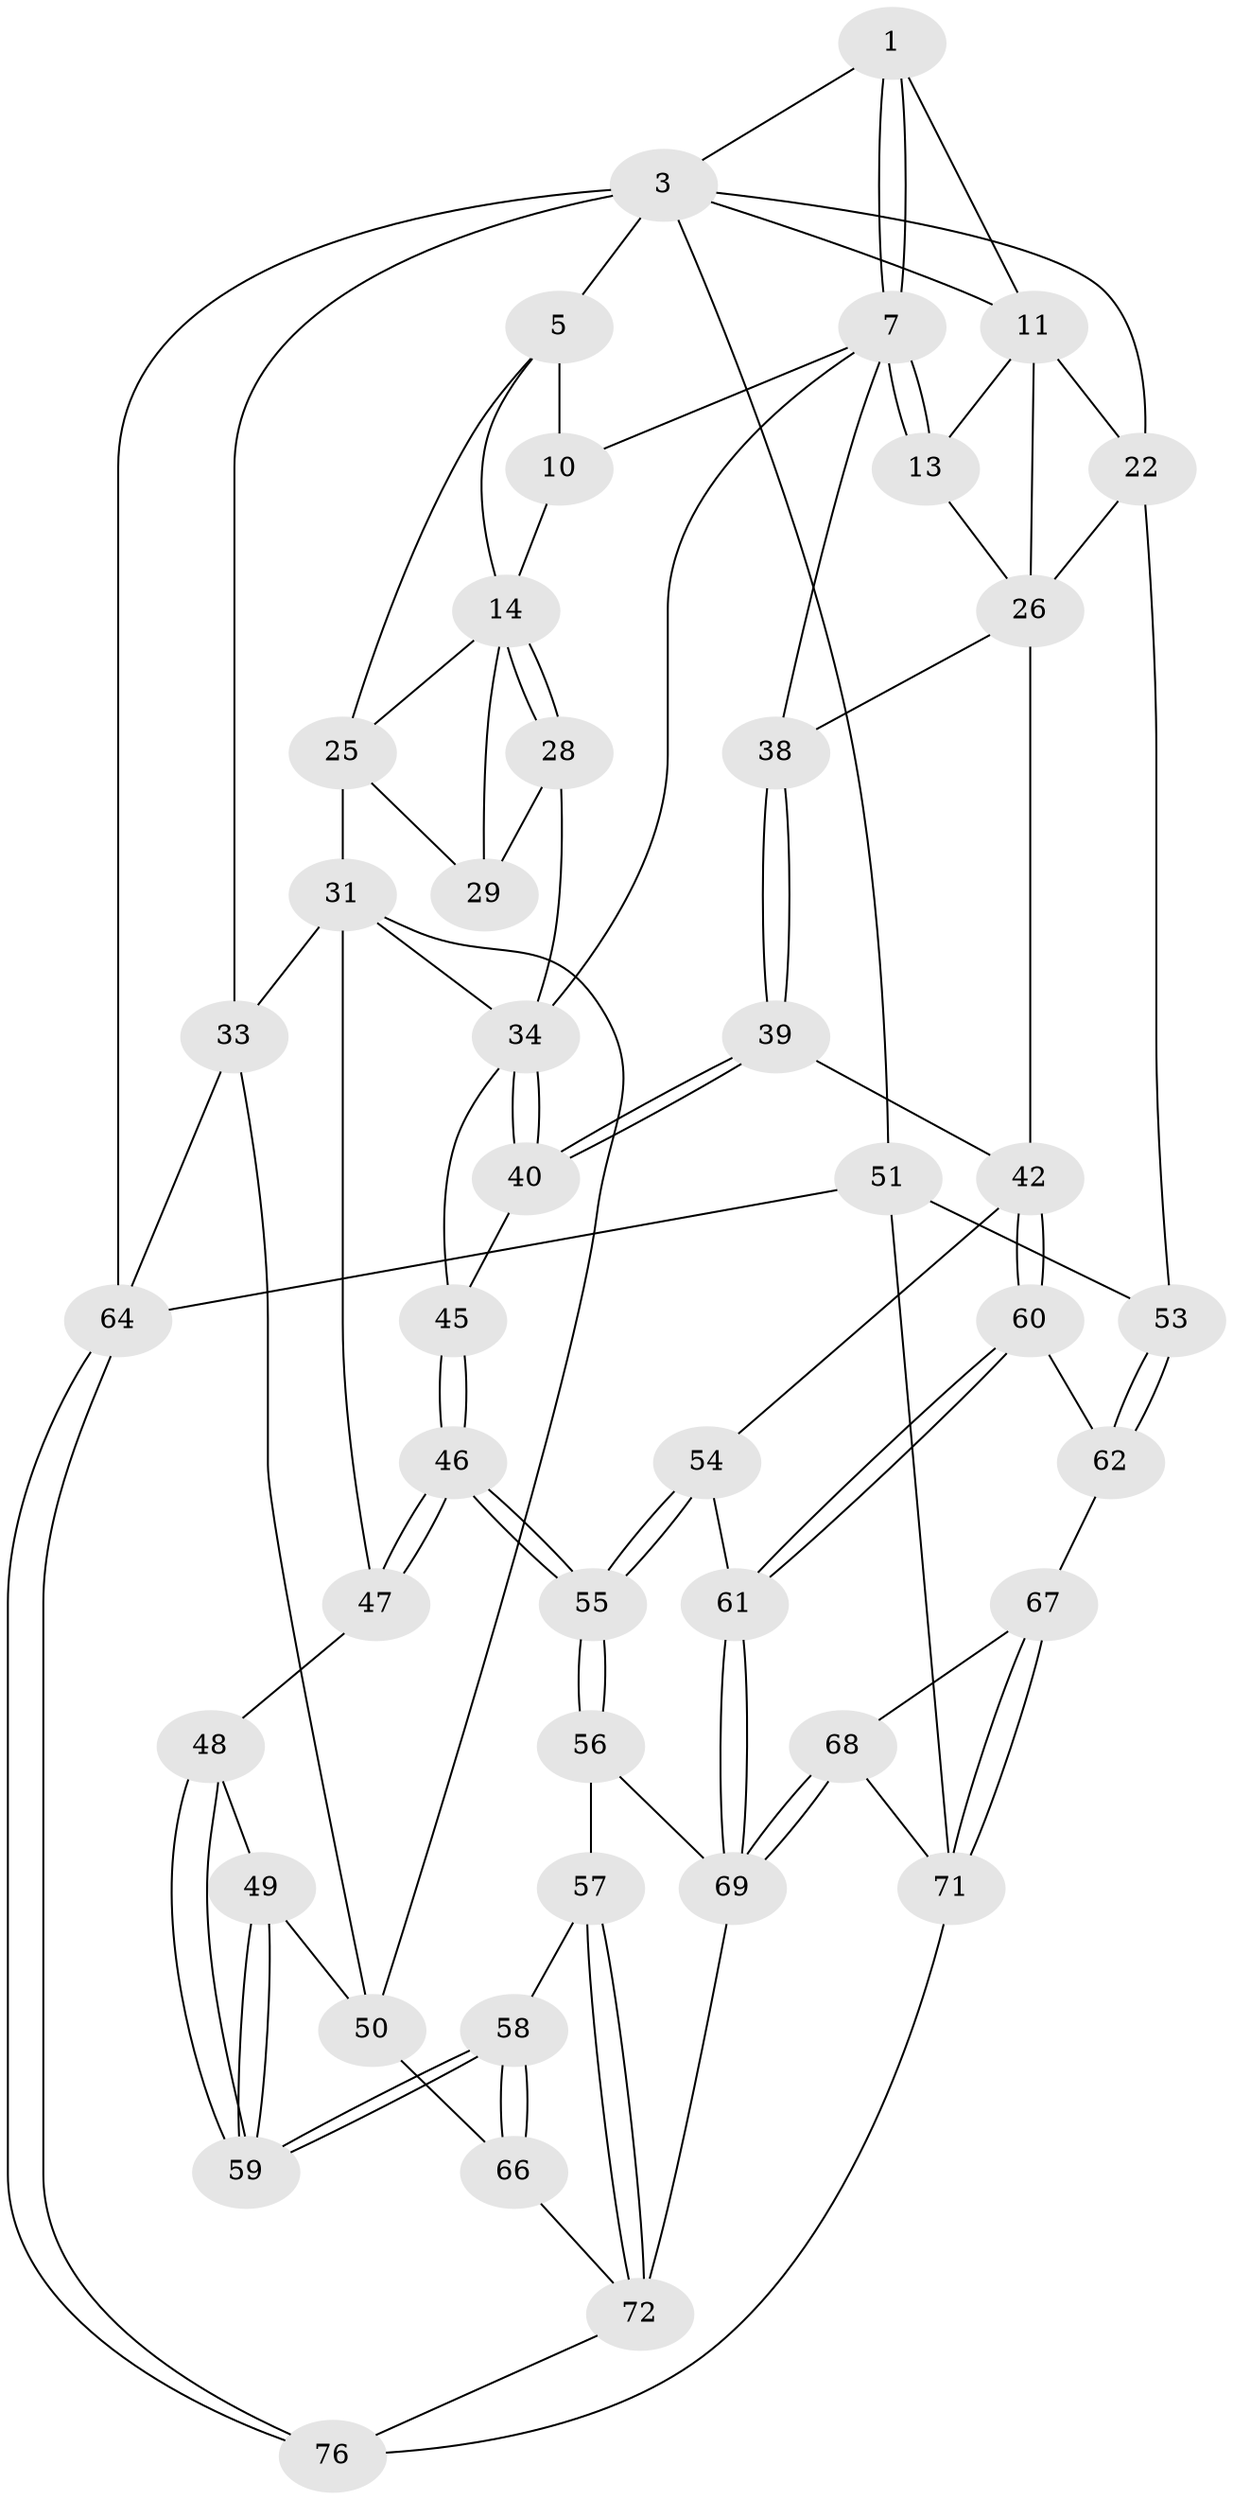 // original degree distribution, {3: 0.02631578947368421, 4: 0.2631578947368421, 6: 0.23684210526315788, 5: 0.47368421052631576}
// Generated by graph-tools (version 1.1) at 2025/21/03/04/25 18:21:37]
// undirected, 45 vertices, 104 edges
graph export_dot {
graph [start="1"]
  node [color=gray90,style=filled];
  1 [pos="+0.6290859285578311+0",super="+2"];
  3 [pos="+1+0",super="+4+18"];
  5 [pos="+0.055954295369480087+0",super="+16+6"];
  7 [pos="+0.5768028669906493+0.11757792707186868",super="+8"];
  10 [pos="+0.37110115789527154+0.14257403747671585"];
  11 [pos="+0.7984320079126758+0",super="+17+12"];
  13 [pos="+0.7718702454693775+0.21502094787508316"];
  14 [pos="+0.30930332366786173+0.15066402784727512",super="+15"];
  22 [pos="+1+0.1480264996093419",super="+44"];
  25 [pos="+0.0757642175942357+0.17715955388261398",super="+30"];
  26 [pos="+0.7906759611236428+0.24860170358756947",super="+27+41"];
  28 [pos="+0.29505831021131945+0.17066772427518295"];
  29 [pos="+0.16359214487967652+0.196240071328835"];
  31 [pos="+0.05303559541418604+0.33146739839157635",super="+37+32"];
  33 [pos="+0+0.3738036133747197",super="+63"];
  34 [pos="+0.4602569945184656+0.28022853519165347",super="+35"];
  38 [pos="+0.6466790909034634+0.35976142225298763"];
  39 [pos="+0.5865753817890268+0.44068619647988805"];
  40 [pos="+0.5579910171662817+0.42317311928936263"];
  42 [pos="+0.7349641563016865+0.5288309948627554",super="+43"];
  45 [pos="+0.3411530107576404+0.45956957052463504"];
  46 [pos="+0.33203792947584976+0.47372759614346255"];
  47 [pos="+0.2596651145494758+0.47828561679144405"];
  48 [pos="+0.23814528672455287+0.4980890404979544"];
  49 [pos="+0.134993212987227+0.5591454630243514"];
  50 [pos="+0.11690130094523446+0.5582772374818278",super="+65"];
  51 [pos="+1+1",super="+52"];
  53 [pos="+1+0.5075232419128659"];
  54 [pos="+0.49658816377151765+0.6323054795572782"];
  55 [pos="+0.43738984200189673+0.6745873695986462"];
  56 [pos="+0.426001847728079+0.7034182751478936"];
  57 [pos="+0.3984186154225339+0.7284414208459803"];
  58 [pos="+0.3005813860356156+0.7686399300522532"];
  59 [pos="+0.29838737006556426+0.7651489553139449"];
  60 [pos="+0.7486525142842463+0.5848854726838668"];
  61 [pos="+0.6791607906011926+0.6629077100804077"];
  62 [pos="+0.8300330188051017+0.6330185109378478"];
  64 [pos="+0+1"];
  66 [pos="+0.29982090659739496+0.7694696034148425"];
  67 [pos="+0.8335710433618061+0.7057621359015102"];
  68 [pos="+0.7165692242195087+0.842037861231531"];
  69 [pos="+0.7054817551331273+0.8393407163175819",super="+70"];
  71 [pos="+1+0.8896263920904929",super="+74"];
  72 [pos="+0.5313764375659804+1",super="+73"];
  76 [pos="+0.4946332324094491+1"];
  1 -- 7;
  1 -- 7;
  1 -- 3;
  1 -- 11;
  3 -- 51;
  3 -- 64;
  3 -- 33;
  3 -- 5 [weight=2];
  3 -- 11;
  3 -- 22;
  5 -- 25;
  5 -- 14;
  5 -- 10;
  7 -- 13;
  7 -- 13;
  7 -- 10;
  7 -- 34;
  7 -- 38;
  10 -- 14;
  11 -- 26;
  11 -- 13;
  11 -- 22;
  13 -- 26;
  14 -- 28;
  14 -- 28;
  14 -- 25;
  14 -- 29;
  22 -- 26;
  22 -- 53;
  25 -- 29;
  25 -- 31;
  26 -- 38;
  26 -- 42;
  28 -- 29;
  28 -- 34;
  31 -- 47;
  31 -- 34;
  31 -- 33;
  31 -- 50;
  33 -- 64;
  33 -- 50;
  34 -- 40;
  34 -- 40;
  34 -- 45;
  38 -- 39;
  38 -- 39;
  39 -- 40;
  39 -- 40;
  39 -- 42;
  40 -- 45;
  42 -- 60;
  42 -- 60;
  42 -- 54;
  45 -- 46;
  45 -- 46;
  46 -- 47;
  46 -- 47;
  46 -- 55;
  46 -- 55;
  47 -- 48;
  48 -- 49;
  48 -- 59;
  48 -- 59;
  49 -- 50;
  49 -- 59;
  49 -- 59;
  50 -- 66;
  51 -- 64;
  51 -- 53;
  51 -- 71 [weight=2];
  53 -- 62;
  53 -- 62;
  54 -- 55;
  54 -- 55;
  54 -- 61;
  55 -- 56;
  55 -- 56;
  56 -- 57;
  56 -- 69;
  57 -- 58;
  57 -- 72;
  57 -- 72;
  58 -- 59;
  58 -- 59;
  58 -- 66;
  58 -- 66;
  60 -- 61;
  60 -- 61;
  60 -- 62;
  61 -- 69;
  61 -- 69;
  62 -- 67;
  64 -- 76;
  64 -- 76;
  66 -- 72;
  67 -- 68;
  67 -- 71;
  67 -- 71;
  68 -- 69;
  68 -- 69;
  68 -- 71;
  69 -- 72;
  71 -- 76;
  72 -- 76;
}
